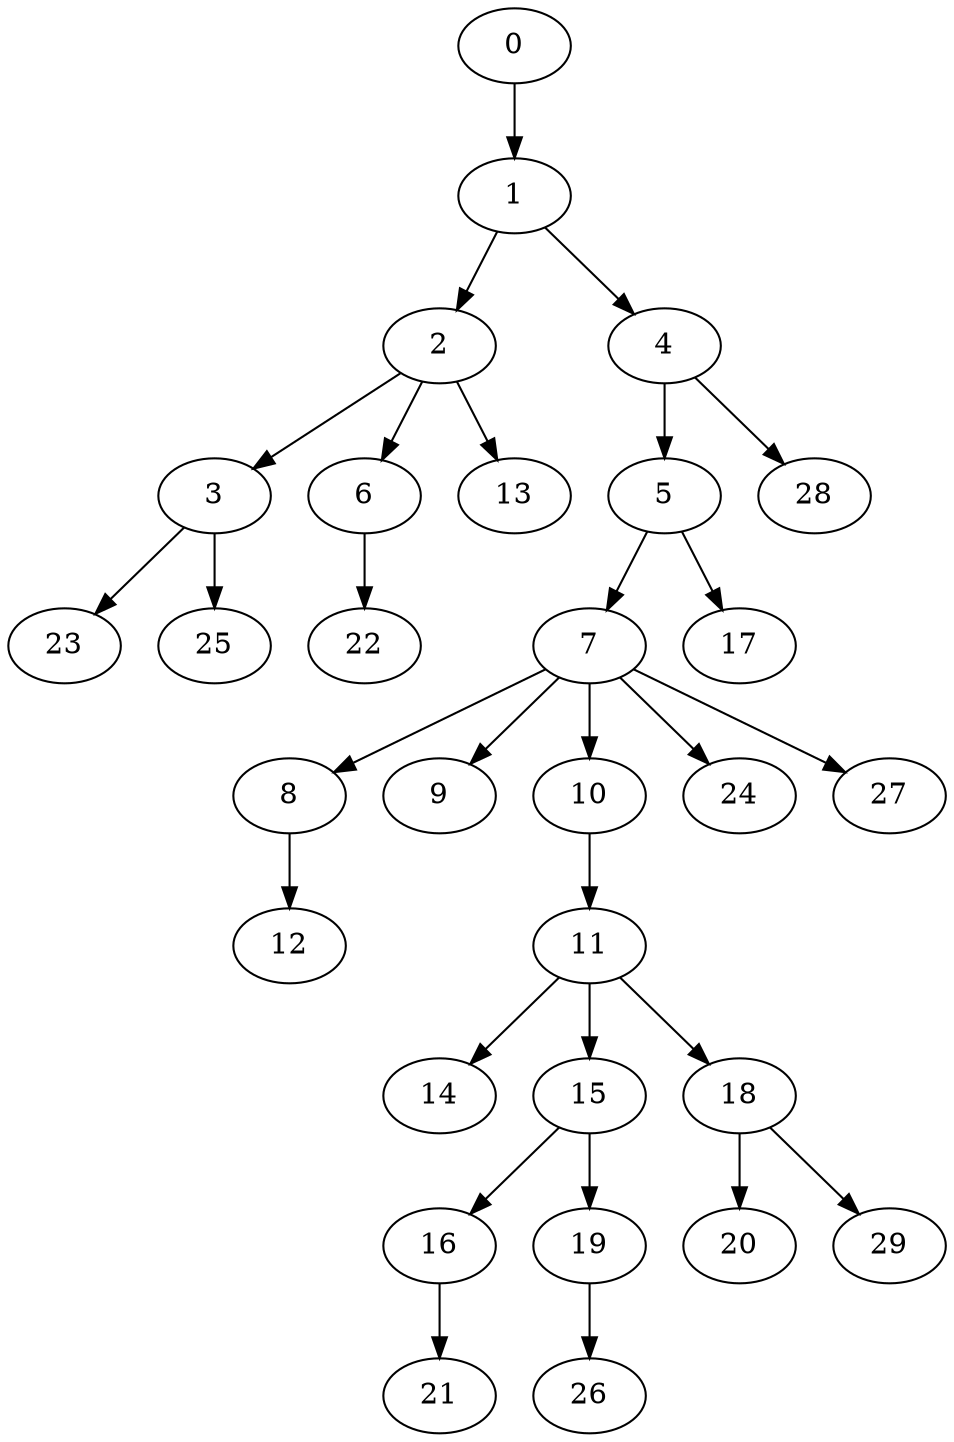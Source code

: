 digraph {
	0 [label=0]
	1 [label=1]
	2 [label=2]
	3 [label=3]
	23 [label=23]
	25 [label=25]
	6 [label=6]
	22 [label=22]
	13 [label=13]
	4 [label=4]
	5 [label=5]
	7 [label=7]
	8 [label=8]
	12 [label=12]
	9 [label=9]
	10 [label=10]
	11 [label=11]
	14 [label=14]
	15 [label=15]
	16 [label=16]
	21 [label=21]
	19 [label=19]
	26 [label=26]
	18 [label=18]
	20 [label=20]
	29 [label=29]
	24 [label=24]
	27 [label=27]
	17 [label=17]
	28 [label=28]
	0 -> 1
	1 -> 2
	2 -> 3
	3 -> 23
	3 -> 25
	2 -> 6
	6 -> 22
	2 -> 13
	1 -> 4
	4 -> 5
	5 -> 7
	7 -> 8
	8 -> 12
	7 -> 9
	7 -> 10
	10 -> 11
	11 -> 14
	11 -> 15
	15 -> 16
	16 -> 21
	15 -> 19
	19 -> 26
	11 -> 18
	18 -> 20
	18 -> 29
	7 -> 24
	7 -> 27
	5 -> 17
	4 -> 28
}
